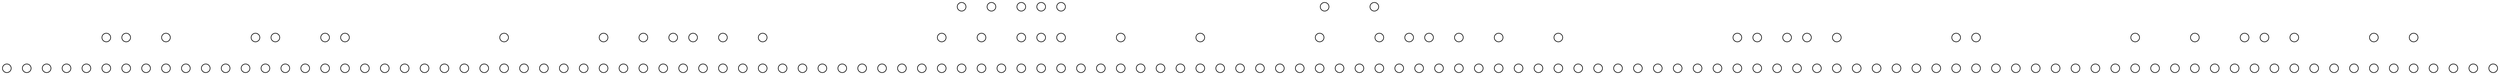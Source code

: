 
digraph G {
  graph [ overlap="scalexy" penwidth="0.2" splines=none outputorder=edgesfirst size=100 sep="+0.4" esep="+0.0"]
  node [ shape="circle" width="0.2" height="0.2" label="" ]
        clause_1 [ ]
    clause_10 [ ]
    clause_100 [ ]
    clause_101 [ ]
    clause_102 [ ]
    clause_103 [ ]
    clause_104 [ ]
    clause_105 [ ]
    clause_106 [ ]
    clause_107 [ ]
    clause_108 [ ]
    clause_109 [ ]
    clause_11 [ ]
    clause_110 [ ]
    clause_111 [ ]
    clause_112 [ ]
    clause_113 [ ]
    clause_114 [ ]
    clause_115 [ ]
    clause_116 [ ]
    clause_117 [ ]
    clause_118 [ ]
    clause_119 [ ]
    clause_12 [ ]
    clause_120 [ ]
    clause_121 [ ]
    clause_122 [ ]
    clause_123 [ ]
    clause_124 [ ]
    clause_125 [ ]
    clause_126 [ ]
    clause_127 [ ]
    clause_128 [ ]
    clause_129 [ ]
    clause_13 [ ]
    clause_130 [ ]
    clause_131 [ ]
    clause_132 [ ]
    clause_133 [ ]
    clause_14 [ ]
    clause_15 [ ]
    clause_16 [ ]
    clause_17 [ ]
    clause_18 [ ]
    clause_19 [ ]
    clause_2 [ ]
    clause_20 [ ]
    clause_21 [ ]
    clause_22 [ ]
    clause_23 [ ]
    clause_24 [ ]
    clause_25 [ ]
    clause_26 [ ]
    clause_27 [ ]
    clause_28 [ ]
    clause_29 [ ]
    clause_3 [ ]
    clause_30 [ ]
    clause_31 [ ]
    clause_32 [ ]
    clause_33 [ ]
    clause_34 [ ]
    clause_35 [ ]
    clause_36 [ ]
    clause_37 [ ]
    clause_38 [ ]
    clause_39 [ ]
    clause_4 [ ]
    clause_40 [ ]
    clause_41 [ ]
    clause_42 [ ]
    clause_43 [ ]
    clause_44 [ ]
    clause_45 [ ]
    clause_46 [ ]
    clause_47 [ ]
    clause_48 [ ]
    clause_49 [ ]
    clause_5 [ ]
    clause_50 [ ]
    clause_51 [ ]
    clause_52 [ ]
    clause_53 [ ]
    clause_54 [ ]
    clause_55 [ ]
    clause_56 [ ]
    clause_57 [ ]
    clause_58 [ ]
    clause_59 [ ]
    clause_6 [ ]
    clause_60 [ ]
    clause_61 [ ]
    clause_62 [ ]
    clause_63 [ ]
    clause_64 [ ]
    clause_65 [ ]
    clause_66 [ ]
    clause_67 [ ]
    clause_68 [ ]
    clause_69 [ ]
    clause_7 [ ]
    clause_70 [ ]
    clause_71 [ ]
    clause_72 [ ]
    clause_73 [ ]
    clause_74 [ ]
    clause_75 [ ]
    clause_76 [ ]
    clause_77 [ ]
    clause_78 [ ]
    clause_79 [ ]
    clause_8 [ ]
    clause_80 [ ]
    clause_81 [ ]
    clause_82 [ ]
    clause_83 [ ]
    clause_84 [ ]
    clause_85 [ ]
    clause_86 [ ]
    clause_87 [ ]
    clause_88 [ ]
    clause_89 [ ]
    clause_9 [ ]
    clause_90 [ ]
    clause_91 [ ]
    clause_92 [ ]
    clause_93 [ ]
    clause_94 [ ]
    clause_95 [ ]
    clause_96 [ ]
    clause_97 [ ]
    clause_98 [ ]
    clause_99 [ ]
    var_1 [ ]
    var_10 [ ]
    var_11 [ ]
    var_12 [ ]
    var_13 [ ]
    var_14 [ ]
    var_15 [ ]
    var_16 [ ]
    var_17 [ ]
    var_18 [ ]
    var_19 [ ]
    var_2 [ ]
    var_20 [ ]
    var_21 [ ]
    var_22 [ ]
    var_23 [ ]
    var_24 [ ]
    var_25 [ ]
    var_26 [ ]
    var_27 [ ]
    var_28 [ ]
    var_29 [ ]
    var_3 [ ]
    var_30 [ ]
    var_31 [ ]
    var_32 [ ]
    var_33 [ ]
    var_34 [ ]
    var_35 [ ]
    var_36 [ ]
    var_37 [ ]
    var_38 [ ]
    var_39 [ ]
    var_4 [ ]
    var_40 [ ]
    var_41 [ ]
    var_42 [ ]
    var_5 [ ]
    var_6 [ ]
    var_7 [ ]
    var_8 [ ]
    var_9 [ ]
    clause_127 -> var_1 [ ]
    clause_127 -> var_2 [ ]
    clause_127 -> var_3 [ ]
    clause_127 -> var_4 [ ]
    clause_127 -> var_5 [ ]
    clause_127 -> var_6 [ ]
    clause_128 -> var_10 [ ]
    clause_128 -> var_11 [ ]
    clause_128 -> var_12 [ ]
    clause_128 -> var_7 [ ]
    clause_128 -> var_8 [ ]
    clause_128 -> var_9 [ ]
    clause_129 -> var_13 [ ]
    clause_129 -> var_14 [ ]
    clause_129 -> var_15 [ ]
    clause_129 -> var_16 [ ]
    clause_129 -> var_17 [ ]
    clause_129 -> var_18 [ ]
    clause_130 -> var_19 [ ]
    clause_130 -> var_20 [ ]
    clause_130 -> var_21 [ ]
    clause_130 -> var_22 [ ]
    clause_130 -> var_23 [ ]
    clause_130 -> var_24 [ ]
    clause_131 -> var_25 [ ]
    clause_131 -> var_26 [ ]
    clause_131 -> var_27 [ ]
    clause_131 -> var_28 [ ]
    clause_131 -> var_29 [ ]
    clause_131 -> var_30 [ ]
    clause_132 -> var_31 [ ]
    clause_132 -> var_32 [ ]
    clause_132 -> var_33 [ ]
    clause_132 -> var_34 [ ]
    clause_132 -> var_35 [ ]
    clause_132 -> var_36 [ ]
    clause_133 -> var_37 [ ]
    clause_133 -> var_38 [ ]
    clause_133 -> var_39 [ ]
    clause_133 -> var_40 [ ]
    clause_133 -> var_41 [ ]
    clause_133 -> var_42 [ ]
    var_1 -> clause_1 [ ]
    var_1 -> clause_2 [ ]
    var_1 -> clause_3 [ ]
    var_1 -> clause_4 [ ]
    var_1 -> clause_5 [ ]
    var_1 -> clause_6 [ ]
    var_10 -> clause_64 [ ]
    var_10 -> clause_70 [ ]
    var_10 -> clause_71 [ ]
    var_10 -> clause_72 [ ]
    var_10 -> clause_73 [ ]
    var_10 -> clause_74 [ ]
    var_11 -> clause_85 [ ]
    var_11 -> clause_91 [ ]
    var_11 -> clause_92 [ ]
    var_11 -> clause_93 [ ]
    var_11 -> clause_94 [ ]
    var_11 -> clause_95 [ ]
    var_12 -> clause_106 [ ]
    var_12 -> clause_112 [ ]
    var_12 -> clause_113 [ ]
    var_12 -> clause_114 [ ]
    var_12 -> clause_115 [ ]
    var_12 -> clause_116 [ ]
    var_13 -> clause_12 [ ]
    var_13 -> clause_13 [ ]
    var_13 -> clause_14 [ ]
    var_13 -> clause_15 [ ]
    var_13 -> clause_2 [ ]
    var_13 -> clause_7 [ ]
    var_14 -> clause_23 [ ]
    var_14 -> clause_28 [ ]
    var_14 -> clause_33 [ ]
    var_14 -> clause_34 [ ]
    var_14 -> clause_35 [ ]
    var_14 -> clause_36 [ ]
    var_15 -> clause_44 [ ]
    var_15 -> clause_49 [ ]
    var_15 -> clause_54 [ ]
    var_15 -> clause_55 [ ]
    var_15 -> clause_56 [ ]
    var_15 -> clause_57 [ ]
    var_16 -> clause_65 [ ]
    var_16 -> clause_70 [ ]
    var_16 -> clause_75 [ ]
    var_16 -> clause_76 [ ]
    var_16 -> clause_77 [ ]
    var_16 -> clause_78 [ ]
    var_17 -> clause_86 [ ]
    var_17 -> clause_91 [ ]
    var_17 -> clause_96 [ ]
    var_17 -> clause_97 [ ]
    var_17 -> clause_98 [ ]
    var_17 -> clause_99 [ ]
    var_18 -> clause_107 [ ]
    var_18 -> clause_112 [ ]
    var_18 -> clause_117 [ ]
    var_18 -> clause_118 [ ]
    var_18 -> clause_119 [ ]
    var_18 -> clause_120 [ ]
    var_19 -> clause_12 [ ]
    var_19 -> clause_16 [ ]
    var_19 -> clause_17 [ ]
    var_19 -> clause_18 [ ]
    var_19 -> clause_3 [ ]
    var_19 -> clause_8 [ ]
    var_2 -> clause_22 [ ]
    var_2 -> clause_23 [ ]
    var_2 -> clause_24 [ ]
    var_2 -> clause_25 [ ]
    var_2 -> clause_26 [ ]
    var_2 -> clause_27 [ ]
    var_20 -> clause_24 [ ]
    var_20 -> clause_29 [ ]
    var_20 -> clause_33 [ ]
    var_20 -> clause_37 [ ]
    var_20 -> clause_38 [ ]
    var_20 -> clause_39 [ ]
    var_21 -> clause_45 [ ]
    var_21 -> clause_50 [ ]
    var_21 -> clause_54 [ ]
    var_21 -> clause_58 [ ]
    var_21 -> clause_59 [ ]
    var_21 -> clause_60 [ ]
    var_22 -> clause_66 [ ]
    var_22 -> clause_71 [ ]
    var_22 -> clause_75 [ ]
    var_22 -> clause_79 [ ]
    var_22 -> clause_80 [ ]
    var_22 -> clause_81 [ ]
    var_23 -> clause_100 [ ]
    var_23 -> clause_101 [ ]
    var_23 -> clause_102 [ ]
    var_23 -> clause_87 [ ]
    var_23 -> clause_92 [ ]
    var_23 -> clause_96 [ ]
    var_24 -> clause_108 [ ]
    var_24 -> clause_113 [ ]
    var_24 -> clause_117 [ ]
    var_24 -> clause_121 [ ]
    var_24 -> clause_122 [ ]
    var_24 -> clause_123 [ ]
    var_25 -> clause_13 [ ]
    var_25 -> clause_16 [ ]
    var_25 -> clause_19 [ ]
    var_25 -> clause_20 [ ]
    var_25 -> clause_4 [ ]
    var_25 -> clause_9 [ ]
    var_26 -> clause_25 [ ]
    var_26 -> clause_30 [ ]
    var_26 -> clause_34 [ ]
    var_26 -> clause_37 [ ]
    var_26 -> clause_40 [ ]
    var_26 -> clause_41 [ ]
    var_27 -> clause_46 [ ]
    var_27 -> clause_51 [ ]
    var_27 -> clause_55 [ ]
    var_27 -> clause_58 [ ]
    var_27 -> clause_61 [ ]
    var_27 -> clause_62 [ ]
    var_28 -> clause_67 [ ]
    var_28 -> clause_72 [ ]
    var_28 -> clause_76 [ ]
    var_28 -> clause_79 [ ]
    var_28 -> clause_82 [ ]
    var_28 -> clause_83 [ ]
    var_29 -> clause_100 [ ]
    var_29 -> clause_103 [ ]
    var_29 -> clause_104 [ ]
    var_29 -> clause_88 [ ]
    var_29 -> clause_93 [ ]
    var_29 -> clause_97 [ ]
    var_3 -> clause_43 [ ]
    var_3 -> clause_44 [ ]
    var_3 -> clause_45 [ ]
    var_3 -> clause_46 [ ]
    var_3 -> clause_47 [ ]
    var_3 -> clause_48 [ ]
    var_30 -> clause_109 [ ]
    var_30 -> clause_114 [ ]
    var_30 -> clause_118 [ ]
    var_30 -> clause_121 [ ]
    var_30 -> clause_124 [ ]
    var_30 -> clause_125 [ ]
    var_31 -> clause_10 [ ]
    var_31 -> clause_14 [ ]
    var_31 -> clause_17 [ ]
    var_31 -> clause_19 [ ]
    var_31 -> clause_21 [ ]
    var_31 -> clause_5 [ ]
    var_32 -> clause_26 [ ]
    var_32 -> clause_31 [ ]
    var_32 -> clause_35 [ ]
    var_32 -> clause_38 [ ]
    var_32 -> clause_40 [ ]
    var_32 -> clause_42 [ ]
    var_33 -> clause_47 [ ]
    var_33 -> clause_52 [ ]
    var_33 -> clause_56 [ ]
    var_33 -> clause_59 [ ]
    var_33 -> clause_61 [ ]
    var_33 -> clause_63 [ ]
    var_34 -> clause_68 [ ]
    var_34 -> clause_73 [ ]
    var_34 -> clause_77 [ ]
    var_34 -> clause_80 [ ]
    var_34 -> clause_82 [ ]
    var_34 -> clause_84 [ ]
    var_35 -> clause_101 [ ]
    var_35 -> clause_103 [ ]
    var_35 -> clause_105 [ ]
    var_35 -> clause_89 [ ]
    var_35 -> clause_94 [ ]
    var_35 -> clause_98 [ ]
    var_36 -> clause_110 [ ]
    var_36 -> clause_115 [ ]
    var_36 -> clause_119 [ ]
    var_36 -> clause_122 [ ]
    var_36 -> clause_124 [ ]
    var_36 -> clause_126 [ ]
    var_37 -> clause_11 [ ]
    var_37 -> clause_15 [ ]
    var_37 -> clause_18 [ ]
    var_37 -> clause_20 [ ]
    var_37 -> clause_21 [ ]
    var_37 -> clause_6 [ ]
    var_38 -> clause_27 [ ]
    var_38 -> clause_32 [ ]
    var_38 -> clause_36 [ ]
    var_38 -> clause_39 [ ]
    var_38 -> clause_41 [ ]
    var_38 -> clause_42 [ ]
    var_39 -> clause_48 [ ]
    var_39 -> clause_53 [ ]
    var_39 -> clause_57 [ ]
    var_39 -> clause_60 [ ]
    var_39 -> clause_62 [ ]
    var_39 -> clause_63 [ ]
    var_4 -> clause_64 [ ]
    var_4 -> clause_65 [ ]
    var_4 -> clause_66 [ ]
    var_4 -> clause_67 [ ]
    var_4 -> clause_68 [ ]
    var_4 -> clause_69 [ ]
    var_40 -> clause_69 [ ]
    var_40 -> clause_74 [ ]
    var_40 -> clause_78 [ ]
    var_40 -> clause_81 [ ]
    var_40 -> clause_83 [ ]
    var_40 -> clause_84 [ ]
    var_41 -> clause_102 [ ]
    var_41 -> clause_104 [ ]
    var_41 -> clause_105 [ ]
    var_41 -> clause_90 [ ]
    var_41 -> clause_95 [ ]
    var_41 -> clause_99 [ ]
    var_42 -> clause_111 [ ]
    var_42 -> clause_116 [ ]
    var_42 -> clause_120 [ ]
    var_42 -> clause_123 [ ]
    var_42 -> clause_125 [ ]
    var_42 -> clause_126 [ ]
    var_5 -> clause_85 [ ]
    var_5 -> clause_86 [ ]
    var_5 -> clause_87 [ ]
    var_5 -> clause_88 [ ]
    var_5 -> clause_89 [ ]
    var_5 -> clause_90 [ ]
    var_6 -> clause_106 [ ]
    var_6 -> clause_107 [ ]
    var_6 -> clause_108 [ ]
    var_6 -> clause_109 [ ]
    var_6 -> clause_110 [ ]
    var_6 -> clause_111 [ ]
    var_7 -> clause_1 [ ]
    var_7 -> clause_10 [ ]
    var_7 -> clause_11 [ ]
    var_7 -> clause_7 [ ]
    var_7 -> clause_8 [ ]
    var_7 -> clause_9 [ ]
    var_8 -> clause_22 [ ]
    var_8 -> clause_28 [ ]
    var_8 -> clause_29 [ ]
    var_8 -> clause_30 [ ]
    var_8 -> clause_31 [ ]
    var_8 -> clause_32 [ ]
    var_9 -> clause_43 [ ]
    var_9 -> clause_49 [ ]
    var_9 -> clause_50 [ ]
    var_9 -> clause_51 [ ]
    var_9 -> clause_52 [ ]
    var_9 -> clause_53 [ ]

}
